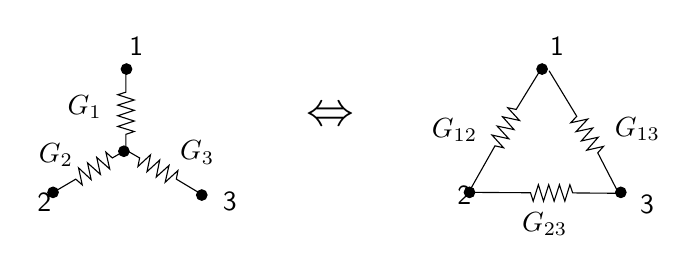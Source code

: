 \begin{tikzpicture}[y=-1cm]
\sf
\draw[black] (2.004,1.456) -- (2.004,1.771) -- (1.9,1.804) -- (2.109,1.871) -- (1.9,1.936) -- (2.109,2.002) -- (1.9,2.071) -- (2.109,2.138) -- (1.9,2.207) -- (2.109,2.271) -- (2.004,2.307) -- (2.004,2.507);
\draw[black] (1.1,3.033) -- (1.367,2.876) -- (1.449,2.949) -- (1.402,2.733) -- (1.562,2.882) -- (1.516,2.669) -- (1.68,2.816) -- (1.633,2.6) -- (1.798,2.747) -- (1.749,2.533) -- (1.831,2.607) -- (2.004,2.507);
\path (7.267,1.3) node[text=black,anchor=base west] {1};
\path (8.411,3.311) node[text=black,anchor=base west] {3};
\path (6.089,3.2) node[text=black,anchor=base west] {2};
\path (8.089,2.333) node[text=black,anchor=base west] {$G_{13}$};
\path (6.589,2.344) node[text=black,anchor=base east] {$G_{12}$};
\path (7.322,3.544) node[text=black,anchor=base] {$G_{23}$};
\path (1.456,2.667) node[text=black,anchor=base east] {$G_2$};
\path (1.822,2.056) node[text=black,anchor=base east] {$G_1$};
\path (2.567,2.633) node[text=black,anchor=base west] {$G_3$};
\path (1.922,1.3) node[text=black,anchor=base west] {1};
\path (0.756,3.289) node[text=black,anchor=base west] {2};
\path (3.111,3.278) node[text=black,anchor=base west] {3};
\path (4.6,2.2) node[text=black,anchor=base] {\LARGE{}$\Leftrightarrow$};
\filldraw[black] (7.289,1.478) circle (0.067cm);
\filldraw[black] (6.367,3.044) circle (0.067cm);
\filldraw[black] (8.289,3.044) circle (0.067cm);
\draw[black] (6.344,3.067) -- (6.691,2.453) -- (6.8,2.478) -- (6.653,2.316) -- (6.867,2.364) -- (6.718,2.202) -- (6.933,2.247) -- (6.787,2.084) -- (7.002,2.131) -- (6.853,1.969) -- (6.96,1.991) -- (7.289,1.456);
\draw[black] (6.367,3.044) -- (7.142,3.049) -- (7.176,3.156) -- (7.242,2.947) -- (7.307,3.156) -- (7.373,2.947) -- (7.442,3.156) -- (7.509,2.947) -- (7.578,3.156) -- (7.642,2.947) -- (7.678,3.051) -- (8.289,3.056);
\draw[black] (7.378,1.5) -- (7.729,2.078) -- (7.653,2.16) -- (7.869,2.113) -- (7.72,2.273) -- (7.933,2.227) -- (7.787,2.391) -- (8.002,2.344) -- (7.856,2.509) -- (8.069,2.46) -- (7.996,2.542) -- (8.242,3.018);
\filldraw[black] (1.978,2.522) circle (0.067cm);
\filldraw[black] (1.078,3.044) circle (0.067cm);
\filldraw[black] (2.011,1.478) circle (0.067cm);
\filldraw[black] (2.967,3.078) circle (0.067cm);
\draw[black] (2.944,3.056) -- (2.644,2.876) -- (2.664,2.767) -- (2.502,2.916) -- (2.551,2.702) -- (2.389,2.849) -- (2.433,2.633) -- (2.271,2.782) -- (2.316,2.567) -- (2.156,2.716) -- (2.178,2.607) -- (2.004,2.507);

\end{tikzpicture}%

%% Configure (x)emacs for this file ...
%% Local Variables:
%% mode: latex
%% End: